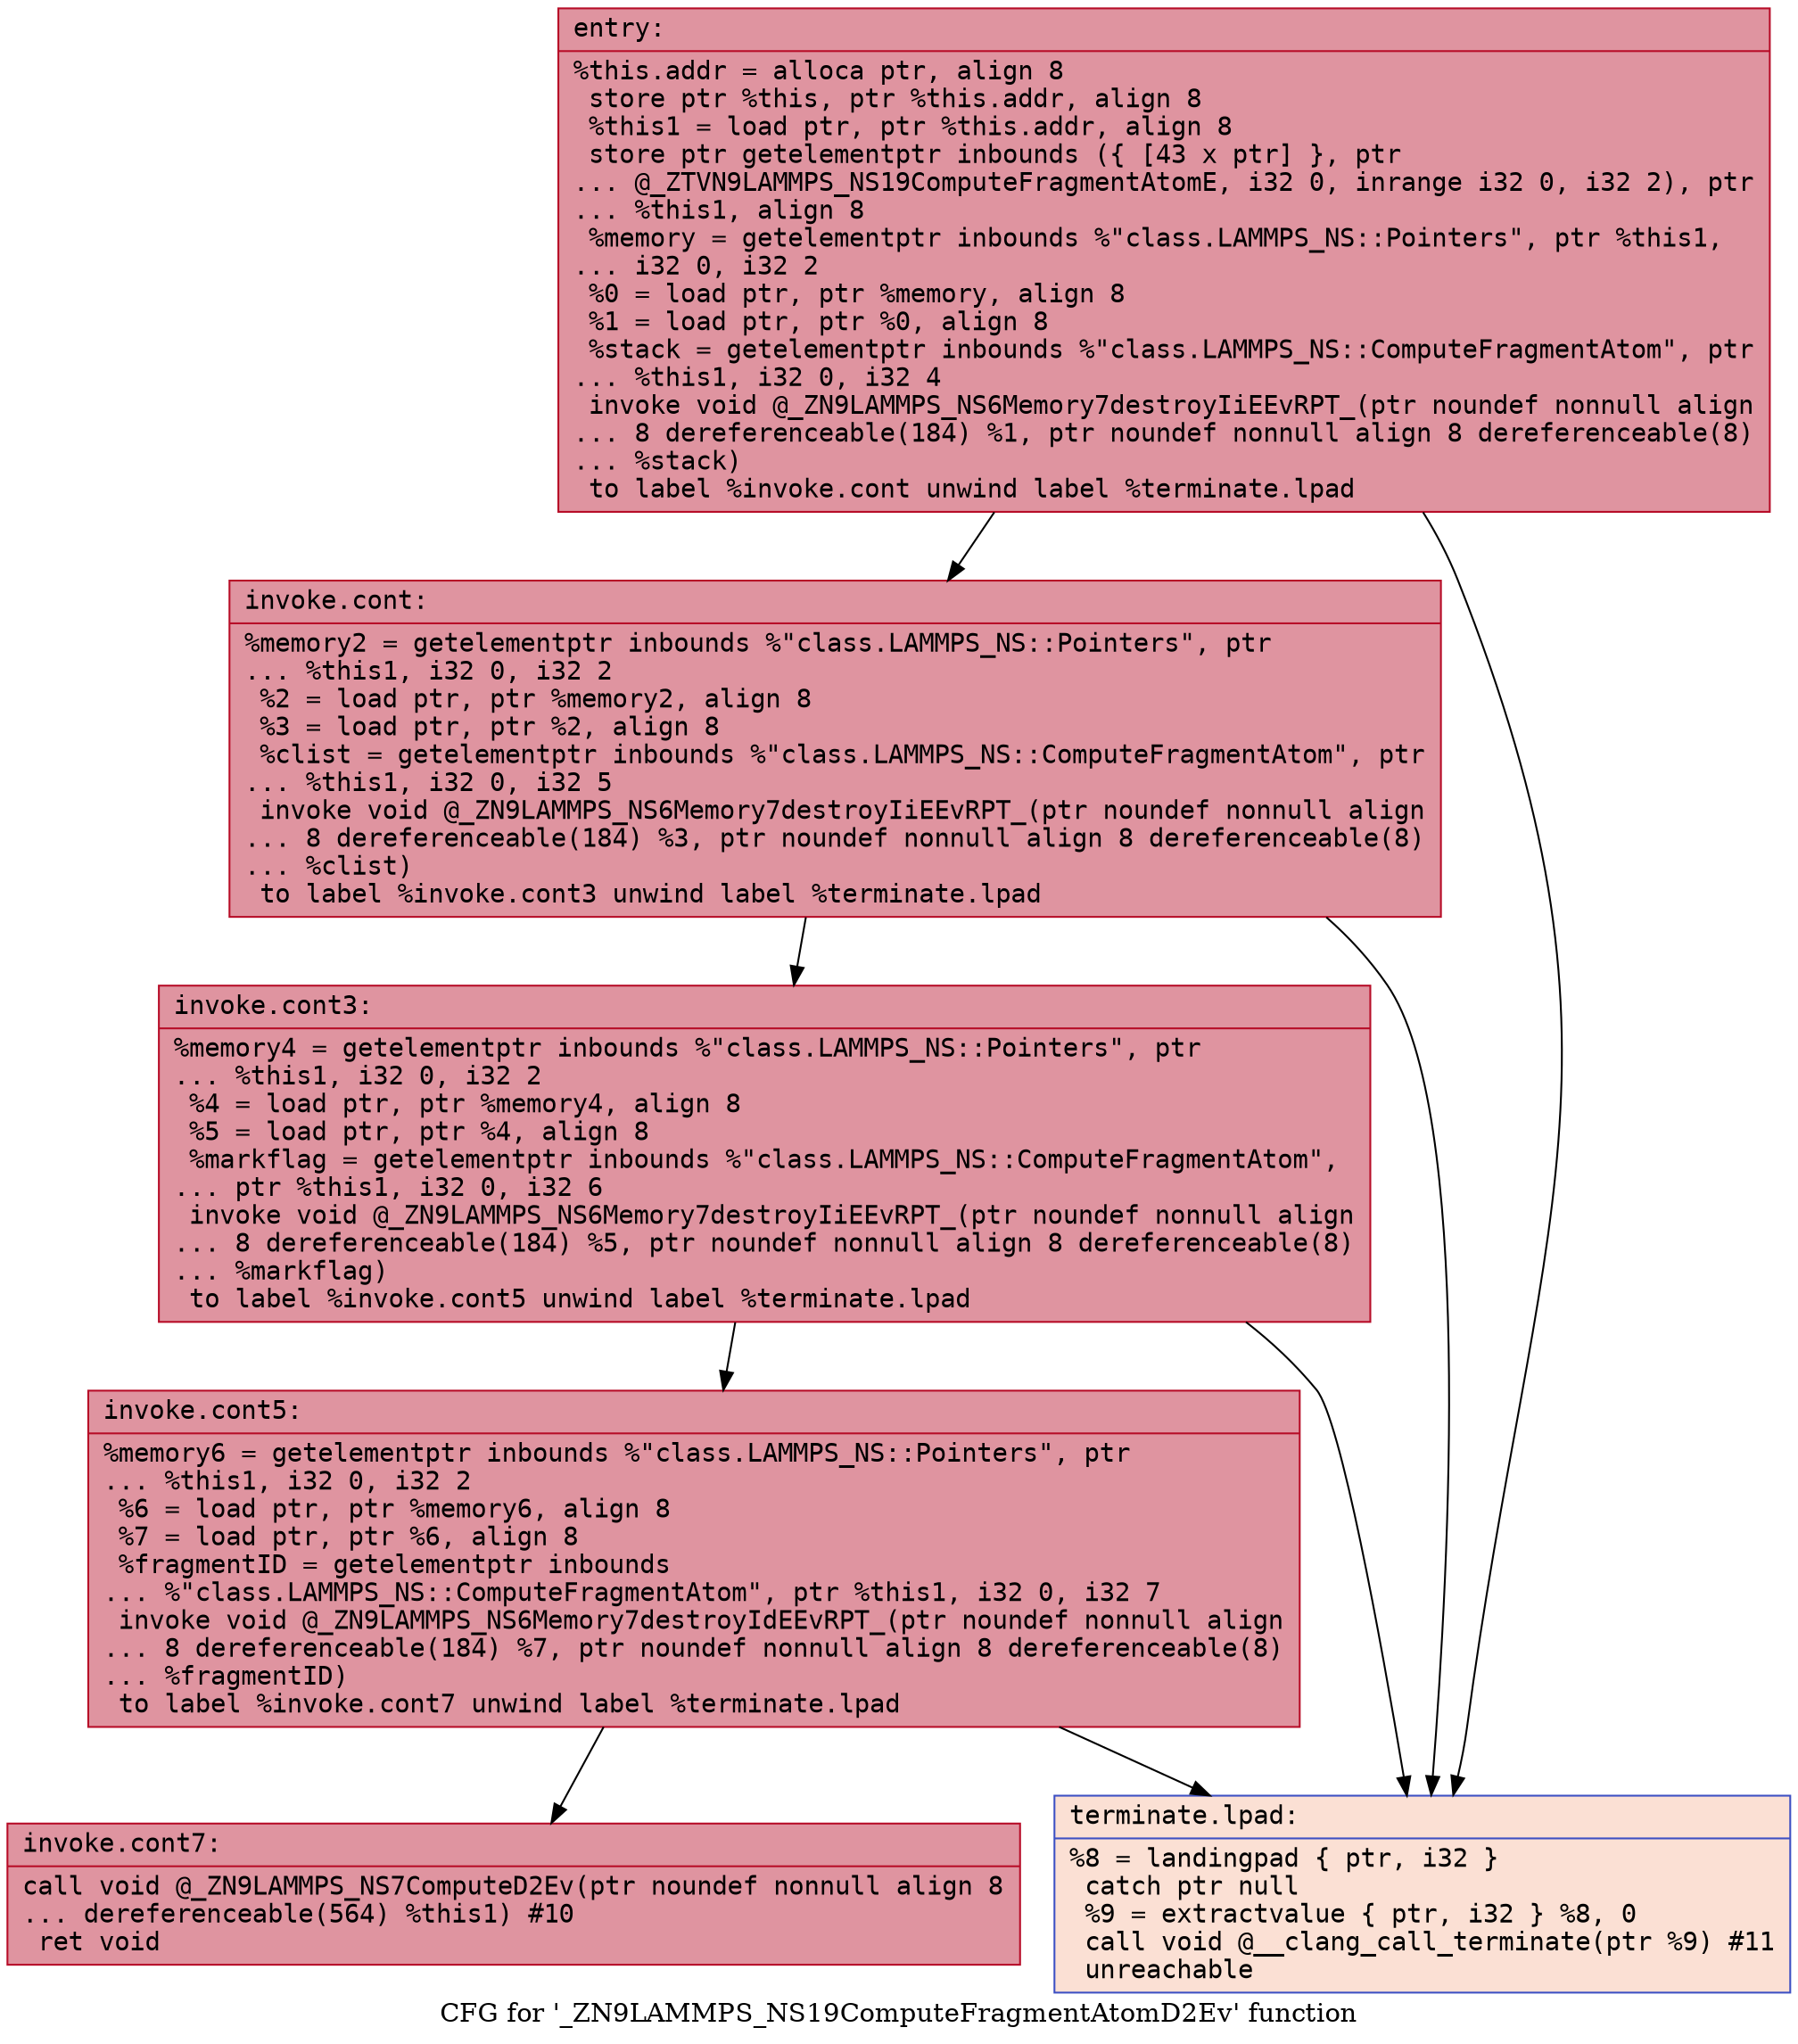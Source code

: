 digraph "CFG for '_ZN9LAMMPS_NS19ComputeFragmentAtomD2Ev' function" {
	label="CFG for '_ZN9LAMMPS_NS19ComputeFragmentAtomD2Ev' function";

	Node0x55652e4503a0 [shape=record,color="#b70d28ff", style=filled, fillcolor="#b70d2870" fontname="Courier",label="{entry:\l|  %this.addr = alloca ptr, align 8\l  store ptr %this, ptr %this.addr, align 8\l  %this1 = load ptr, ptr %this.addr, align 8\l  store ptr getelementptr inbounds (\{ [43 x ptr] \}, ptr\l... @_ZTVN9LAMMPS_NS19ComputeFragmentAtomE, i32 0, inrange i32 0, i32 2), ptr\l... %this1, align 8\l  %memory = getelementptr inbounds %\"class.LAMMPS_NS::Pointers\", ptr %this1,\l... i32 0, i32 2\l  %0 = load ptr, ptr %memory, align 8\l  %1 = load ptr, ptr %0, align 8\l  %stack = getelementptr inbounds %\"class.LAMMPS_NS::ComputeFragmentAtom\", ptr\l... %this1, i32 0, i32 4\l  invoke void @_ZN9LAMMPS_NS6Memory7destroyIiEEvRPT_(ptr noundef nonnull align\l... 8 dereferenceable(184) %1, ptr noundef nonnull align 8 dereferenceable(8)\l... %stack)\l          to label %invoke.cont unwind label %terminate.lpad\l}"];
	Node0x55652e4503a0 -> Node0x55652e450720[tooltip="entry -> invoke.cont\nProbability 100.00%" ];
	Node0x55652e4503a0 -> Node0x55652e450770[tooltip="entry -> terminate.lpad\nProbability 0.00%" ];
	Node0x55652e450720 [shape=record,color="#b70d28ff", style=filled, fillcolor="#b70d2870" fontname="Courier",label="{invoke.cont:\l|  %memory2 = getelementptr inbounds %\"class.LAMMPS_NS::Pointers\", ptr\l... %this1, i32 0, i32 2\l  %2 = load ptr, ptr %memory2, align 8\l  %3 = load ptr, ptr %2, align 8\l  %clist = getelementptr inbounds %\"class.LAMMPS_NS::ComputeFragmentAtom\", ptr\l... %this1, i32 0, i32 5\l  invoke void @_ZN9LAMMPS_NS6Memory7destroyIiEEvRPT_(ptr noundef nonnull align\l... 8 dereferenceable(184) %3, ptr noundef nonnull align 8 dereferenceable(8)\l... %clist)\l          to label %invoke.cont3 unwind label %terminate.lpad\l}"];
	Node0x55652e450720 -> Node0x55652e450b30[tooltip="invoke.cont -> invoke.cont3\nProbability 100.00%" ];
	Node0x55652e450720 -> Node0x55652e450770[tooltip="invoke.cont -> terminate.lpad\nProbability 0.00%" ];
	Node0x55652e450b30 [shape=record,color="#b70d28ff", style=filled, fillcolor="#b70d2870" fontname="Courier",label="{invoke.cont3:\l|  %memory4 = getelementptr inbounds %\"class.LAMMPS_NS::Pointers\", ptr\l... %this1, i32 0, i32 2\l  %4 = load ptr, ptr %memory4, align 8\l  %5 = load ptr, ptr %4, align 8\l  %markflag = getelementptr inbounds %\"class.LAMMPS_NS::ComputeFragmentAtom\",\l... ptr %this1, i32 0, i32 6\l  invoke void @_ZN9LAMMPS_NS6Memory7destroyIiEEvRPT_(ptr noundef nonnull align\l... 8 dereferenceable(184) %5, ptr noundef nonnull align 8 dereferenceable(8)\l... %markflag)\l          to label %invoke.cont5 unwind label %terminate.lpad\l}"];
	Node0x55652e450b30 -> Node0x55652e451190[tooltip="invoke.cont3 -> invoke.cont5\nProbability 100.00%" ];
	Node0x55652e450b30 -> Node0x55652e450770[tooltip="invoke.cont3 -> terminate.lpad\nProbability 0.00%" ];
	Node0x55652e451190 [shape=record,color="#b70d28ff", style=filled, fillcolor="#b70d2870" fontname="Courier",label="{invoke.cont5:\l|  %memory6 = getelementptr inbounds %\"class.LAMMPS_NS::Pointers\", ptr\l... %this1, i32 0, i32 2\l  %6 = load ptr, ptr %memory6, align 8\l  %7 = load ptr, ptr %6, align 8\l  %fragmentID = getelementptr inbounds\l... %\"class.LAMMPS_NS::ComputeFragmentAtom\", ptr %this1, i32 0, i32 7\l  invoke void @_ZN9LAMMPS_NS6Memory7destroyIdEEvRPT_(ptr noundef nonnull align\l... 8 dereferenceable(184) %7, ptr noundef nonnull align 8 dereferenceable(8)\l... %fragmentID)\l          to label %invoke.cont7 unwind label %terminate.lpad\l}"];
	Node0x55652e451190 -> Node0x55652e451630[tooltip="invoke.cont5 -> invoke.cont7\nProbability 100.00%" ];
	Node0x55652e451190 -> Node0x55652e450770[tooltip="invoke.cont5 -> terminate.lpad\nProbability 0.00%" ];
	Node0x55652e451630 [shape=record,color="#b70d28ff", style=filled, fillcolor="#b70d2870" fontname="Courier",label="{invoke.cont7:\l|  call void @_ZN9LAMMPS_NS7ComputeD2Ev(ptr noundef nonnull align 8\l... dereferenceable(564) %this1) #10\l  ret void\l}"];
	Node0x55652e450770 [shape=record,color="#3d50c3ff", style=filled, fillcolor="#f7b99e70" fontname="Courier",label="{terminate.lpad:\l|  %8 = landingpad \{ ptr, i32 \}\l          catch ptr null\l  %9 = extractvalue \{ ptr, i32 \} %8, 0\l  call void @__clang_call_terminate(ptr %9) #11\l  unreachable\l}"];
}
